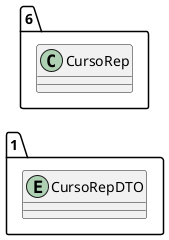@startuml 
allow_mixing
left to right direction
package "1"{
entity CursoRepDTO

}
package "6"{
class CursoRep
}
@enduml